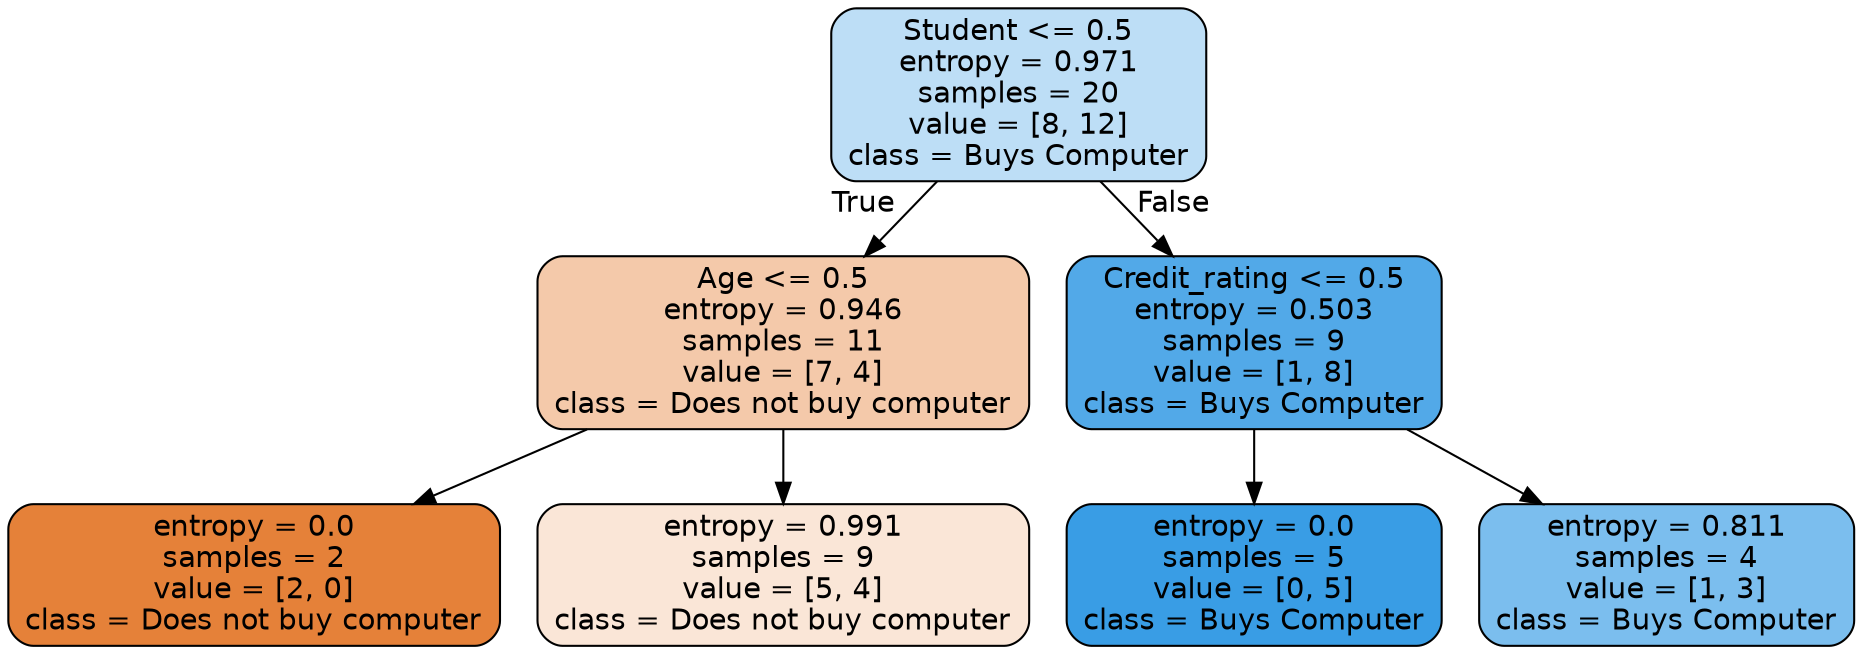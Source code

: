 digraph Tree {
node [shape=box, style="filled, rounded", color="black", fontname=helvetica] ;
edge [fontname=helvetica] ;
0 [label="Student <= 0.5\nentropy = 0.971\nsamples = 20\nvalue = [8, 12]\nclass = Buys Computer", fillcolor="#bddef6"] ;
1 [label="Age <= 0.5\nentropy = 0.946\nsamples = 11\nvalue = [7, 4]\nclass = Does not buy computer", fillcolor="#f4c9aa"] ;
0 -> 1 [labeldistance=2.5, labelangle=45, headlabel="True"] ;
2 [label="entropy = 0.0\nsamples = 2\nvalue = [2, 0]\nclass = Does not buy computer", fillcolor="#e58139"] ;
1 -> 2 ;
3 [label="entropy = 0.991\nsamples = 9\nvalue = [5, 4]\nclass = Does not buy computer", fillcolor="#fae6d7"] ;
1 -> 3 ;
4 [label="Credit_rating <= 0.5\nentropy = 0.503\nsamples = 9\nvalue = [1, 8]\nclass = Buys Computer", fillcolor="#52a9e8"] ;
0 -> 4 [labeldistance=2.5, labelangle=-45, headlabel="False"] ;
5 [label="entropy = 0.0\nsamples = 5\nvalue = [0, 5]\nclass = Buys Computer", fillcolor="#399de5"] ;
4 -> 5 ;
6 [label="entropy = 0.811\nsamples = 4\nvalue = [1, 3]\nclass = Buys Computer", fillcolor="#7bbeee"] ;
4 -> 6 ;
}